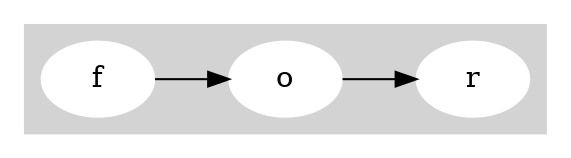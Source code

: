 digraph G {
    rankdir="LR"
  subgraph cluster_0 {
    style=filled;
    color=lightgrey;
    node [style=filled,color=white];
    "f" -> "o" -> "r";
    
  }
}
